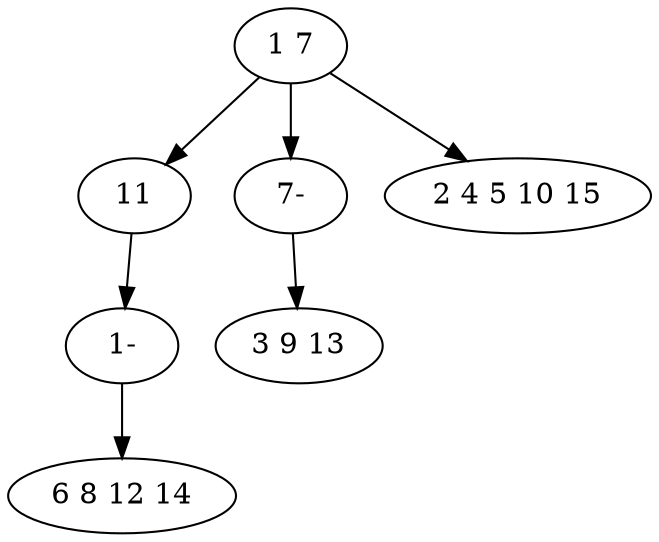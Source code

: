 digraph true_tree {
	"0" -> "1"
	"1" -> "6"
	"0" -> "5"
	"0" -> "4"
	"5" -> "3"
	"6" -> "2"
	"0" [label="1 7"];
	"1" [label="11"];
	"2" [label="6 8 12 14"];
	"3" [label="3 9 13"];
	"4" [label="2 4 5 10 15"];
	"5" [label="7-"];
	"6" [label="1-"];
}
